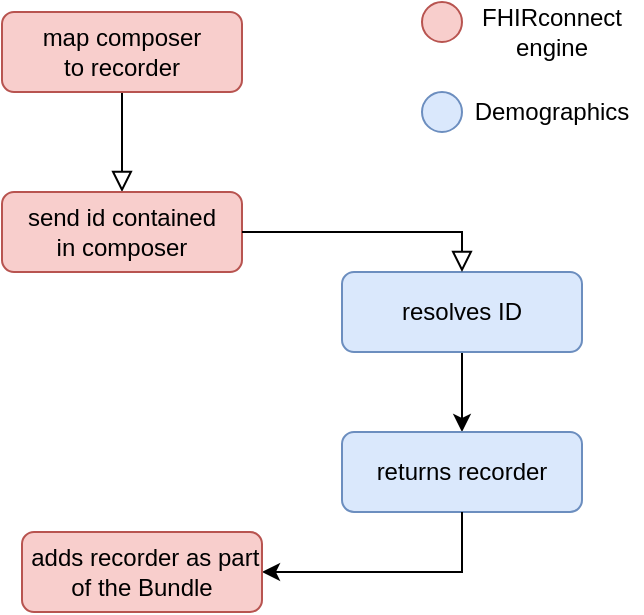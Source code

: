 <mxfile version="24.6.4" type="device">
  <diagram name="Page-1" id="H0-c56ghKcE3y7NCpvR8">
    <mxGraphModel dx="683" dy="419" grid="1" gridSize="10" guides="1" tooltips="1" connect="1" arrows="1" fold="1" page="1" pageScale="1" pageWidth="827" pageHeight="1169" math="0" shadow="0">
      <root>
        <mxCell id="0" />
        <mxCell id="1" parent="0" />
        <mxCell id="3e-MaDiTpA6l3JFiWncr-1" value="" style="rounded=0;html=1;jettySize=auto;orthogonalLoop=1;fontSize=11;endArrow=block;endFill=0;endSize=8;strokeWidth=1;shadow=0;labelBackgroundColor=none;edgeStyle=orthogonalEdgeStyle;" edge="1" parent="1" source="3e-MaDiTpA6l3JFiWncr-2">
          <mxGeometry relative="1" as="geometry">
            <mxPoint x="220" y="170" as="targetPoint" />
          </mxGeometry>
        </mxCell>
        <mxCell id="3e-MaDiTpA6l3JFiWncr-2" value="map composer&lt;br&gt;to recorder" style="rounded=1;whiteSpace=wrap;html=1;fontSize=12;glass=0;strokeWidth=1;shadow=0;fillColor=#f8cecc;strokeColor=#b85450;" vertex="1" parent="1">
          <mxGeometry x="160" y="80" width="120" height="40" as="geometry" />
        </mxCell>
        <mxCell id="3e-MaDiTpA6l3JFiWncr-3" value="send id contained&lt;br&gt;in composer" style="rounded=1;whiteSpace=wrap;html=1;fontSize=12;glass=0;strokeWidth=1;shadow=0;fillColor=#f8cecc;strokeColor=#b85450;" vertex="1" parent="1">
          <mxGeometry x="160" y="170" width="120" height="40" as="geometry" />
        </mxCell>
        <mxCell id="3e-MaDiTpA6l3JFiWncr-4" value="" style="edgeStyle=orthogonalEdgeStyle;rounded=0;orthogonalLoop=1;jettySize=auto;html=1;" edge="1" parent="1" source="3e-MaDiTpA6l3JFiWncr-5" target="3e-MaDiTpA6l3JFiWncr-6">
          <mxGeometry relative="1" as="geometry" />
        </mxCell>
        <mxCell id="3e-MaDiTpA6l3JFiWncr-5" value="resolves ID" style="rounded=1;whiteSpace=wrap;html=1;fontSize=12;glass=0;strokeWidth=1;shadow=0;fillColor=#dae8fc;strokeColor=#6c8ebf;" vertex="1" parent="1">
          <mxGeometry x="330" y="210" width="120" height="40" as="geometry" />
        </mxCell>
        <mxCell id="3e-MaDiTpA6l3JFiWncr-6" value="returns recorder" style="rounded=1;whiteSpace=wrap;html=1;fontSize=12;glass=0;strokeWidth=1;shadow=0;fillColor=#dae8fc;strokeColor=#6c8ebf;" vertex="1" parent="1">
          <mxGeometry x="330" y="290" width="120" height="40" as="geometry" />
        </mxCell>
        <mxCell id="3e-MaDiTpA6l3JFiWncr-7" value="" style="edgeStyle=orthogonalEdgeStyle;rounded=0;orthogonalLoop=1;jettySize=auto;html=1;endArrow=none;endFill=0;startArrow=classic;startFill=1;" edge="1" parent="1" source="3e-MaDiTpA6l3JFiWncr-8" target="3e-MaDiTpA6l3JFiWncr-6">
          <mxGeometry relative="1" as="geometry" />
        </mxCell>
        <mxCell id="3e-MaDiTpA6l3JFiWncr-8" value="&amp;nbsp;adds recorder as part of the Bundle" style="rounded=1;whiteSpace=wrap;html=1;fontSize=12;glass=0;strokeWidth=1;shadow=0;fillColor=#f8cecc;strokeColor=#b85450;" vertex="1" parent="1">
          <mxGeometry x="170" y="340" width="120" height="40" as="geometry" />
        </mxCell>
        <mxCell id="3e-MaDiTpA6l3JFiWncr-9" value="" style="rounded=0;html=1;jettySize=auto;orthogonalLoop=1;fontSize=11;endArrow=block;endFill=0;endSize=8;strokeWidth=1;shadow=0;labelBackgroundColor=none;edgeStyle=orthogonalEdgeStyle;exitX=1;exitY=0.5;exitDx=0;exitDy=0;entryX=0.5;entryY=0;entryDx=0;entryDy=0;" edge="1" parent="1" source="3e-MaDiTpA6l3JFiWncr-3" target="3e-MaDiTpA6l3JFiWncr-5">
          <mxGeometry relative="1" as="geometry">
            <mxPoint x="230" y="130" as="sourcePoint" />
            <mxPoint x="230" y="180" as="targetPoint" />
          </mxGeometry>
        </mxCell>
        <mxCell id="3e-MaDiTpA6l3JFiWncr-10" value="" style="ellipse;whiteSpace=wrap;html=1;aspect=fixed;fillColor=#f8cecc;strokeColor=#b85450;" vertex="1" parent="1">
          <mxGeometry x="370" y="75" width="20" height="20" as="geometry" />
        </mxCell>
        <mxCell id="3e-MaDiTpA6l3JFiWncr-11" value="" style="ellipse;whiteSpace=wrap;html=1;aspect=fixed;fillColor=#dae8fc;strokeColor=#6c8ebf;" vertex="1" parent="1">
          <mxGeometry x="370" y="120" width="20" height="20" as="geometry" />
        </mxCell>
        <mxCell id="3e-MaDiTpA6l3JFiWncr-12" value="FHIRconnect engine" style="text;html=1;align=center;verticalAlign=middle;whiteSpace=wrap;rounded=0;" vertex="1" parent="1">
          <mxGeometry x="390" y="75" width="90" height="30" as="geometry" />
        </mxCell>
        <mxCell id="3e-MaDiTpA6l3JFiWncr-13" value="Demographics" style="text;html=1;align=center;verticalAlign=middle;whiteSpace=wrap;rounded=0;" vertex="1" parent="1">
          <mxGeometry x="390" y="115" width="90" height="30" as="geometry" />
        </mxCell>
      </root>
    </mxGraphModel>
  </diagram>
</mxfile>
